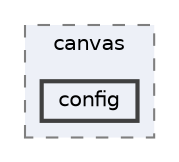 digraph "C:/microchip/harmony3/gfx/middleware/legato/canvas/config"
{
 // INTERACTIVE_SVG=YES
 // LATEX_PDF_SIZE
  bgcolor="transparent";
  edge [fontname=Helvetica,fontsize=10,labelfontname=Helvetica,labelfontsize=10];
  node [fontname=Helvetica,fontsize=10,shape=box,height=0.2,width=0.4];
  compound=true
  subgraph clusterdir_6143de338ab0d6fe3710d71643c3ff28 {
    graph [ bgcolor="#edf0f7", pencolor="grey50", label="canvas", fontname=Helvetica,fontsize=10 style="filled,dashed", URL="dir_6143de338ab0d6fe3710d71643c3ff28.html",tooltip=""]
  dir_8649a7b3f1b357b921c8cd2b44431dee [label="config", fillcolor="#edf0f7", color="grey25", style="filled,bold", URL="dir_8649a7b3f1b357b921c8cd2b44431dee.html",tooltip=""];
  }
}
